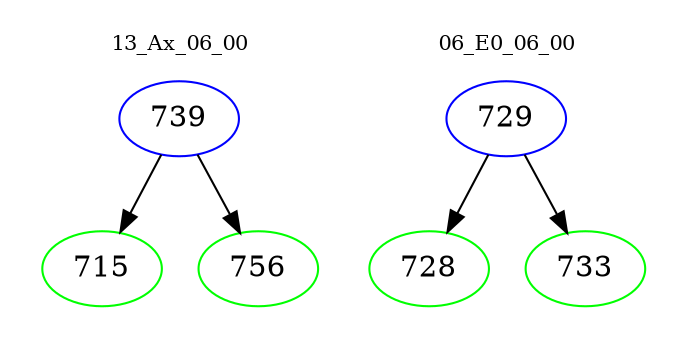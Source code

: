 digraph{
subgraph cluster_0 {
color = white
label = "13_Ax_06_00";
fontsize=10;
T0_739 [label="739", color="blue"]
T0_739 -> T0_715 [color="black"]
T0_715 [label="715", color="green"]
T0_739 -> T0_756 [color="black"]
T0_756 [label="756", color="green"]
}
subgraph cluster_1 {
color = white
label = "06_E0_06_00";
fontsize=10;
T1_729 [label="729", color="blue"]
T1_729 -> T1_728 [color="black"]
T1_728 [label="728", color="green"]
T1_729 -> T1_733 [color="black"]
T1_733 [label="733", color="green"]
}
}
